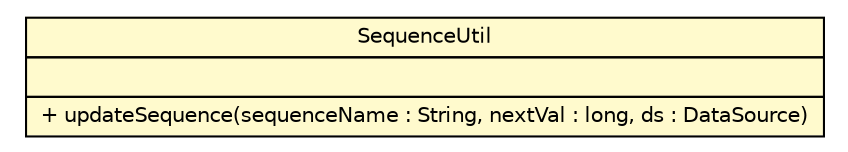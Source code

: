 #!/usr/local/bin/dot
#
# Class diagram 
# Generated by UMLGraph version R5_6-24-gf6e263 (http://www.umlgraph.org/)
#

digraph G {
	edge [fontname="Helvetica",fontsize=10,labelfontname="Helvetica",labelfontsize=10];
	node [fontname="Helvetica",fontsize=10,shape=plaintext];
	nodesep=0.25;
	ranksep=0.5;
	// nl.b3p.brmo.test.util.database.SequenceUtil
	c21 [label=<<table title="nl.b3p.brmo.test.util.database.SequenceUtil" border="0" cellborder="1" cellspacing="0" cellpadding="2" port="p" bgcolor="lemonChiffon" href="./SequenceUtil.html">
		<tr><td><table border="0" cellspacing="0" cellpadding="1">
<tr><td align="center" balign="center"> SequenceUtil </td></tr>
		</table></td></tr>
		<tr><td><table border="0" cellspacing="0" cellpadding="1">
<tr><td align="left" balign="left">  </td></tr>
		</table></td></tr>
		<tr><td><table border="0" cellspacing="0" cellpadding="1">
<tr><td align="left" balign="left"> + updateSequence(sequenceName : String, nextVal : long, ds : DataSource) </td></tr>
		</table></td></tr>
		</table>>, URL="./SequenceUtil.html", fontname="Helvetica", fontcolor="black", fontsize=10.0];
}

